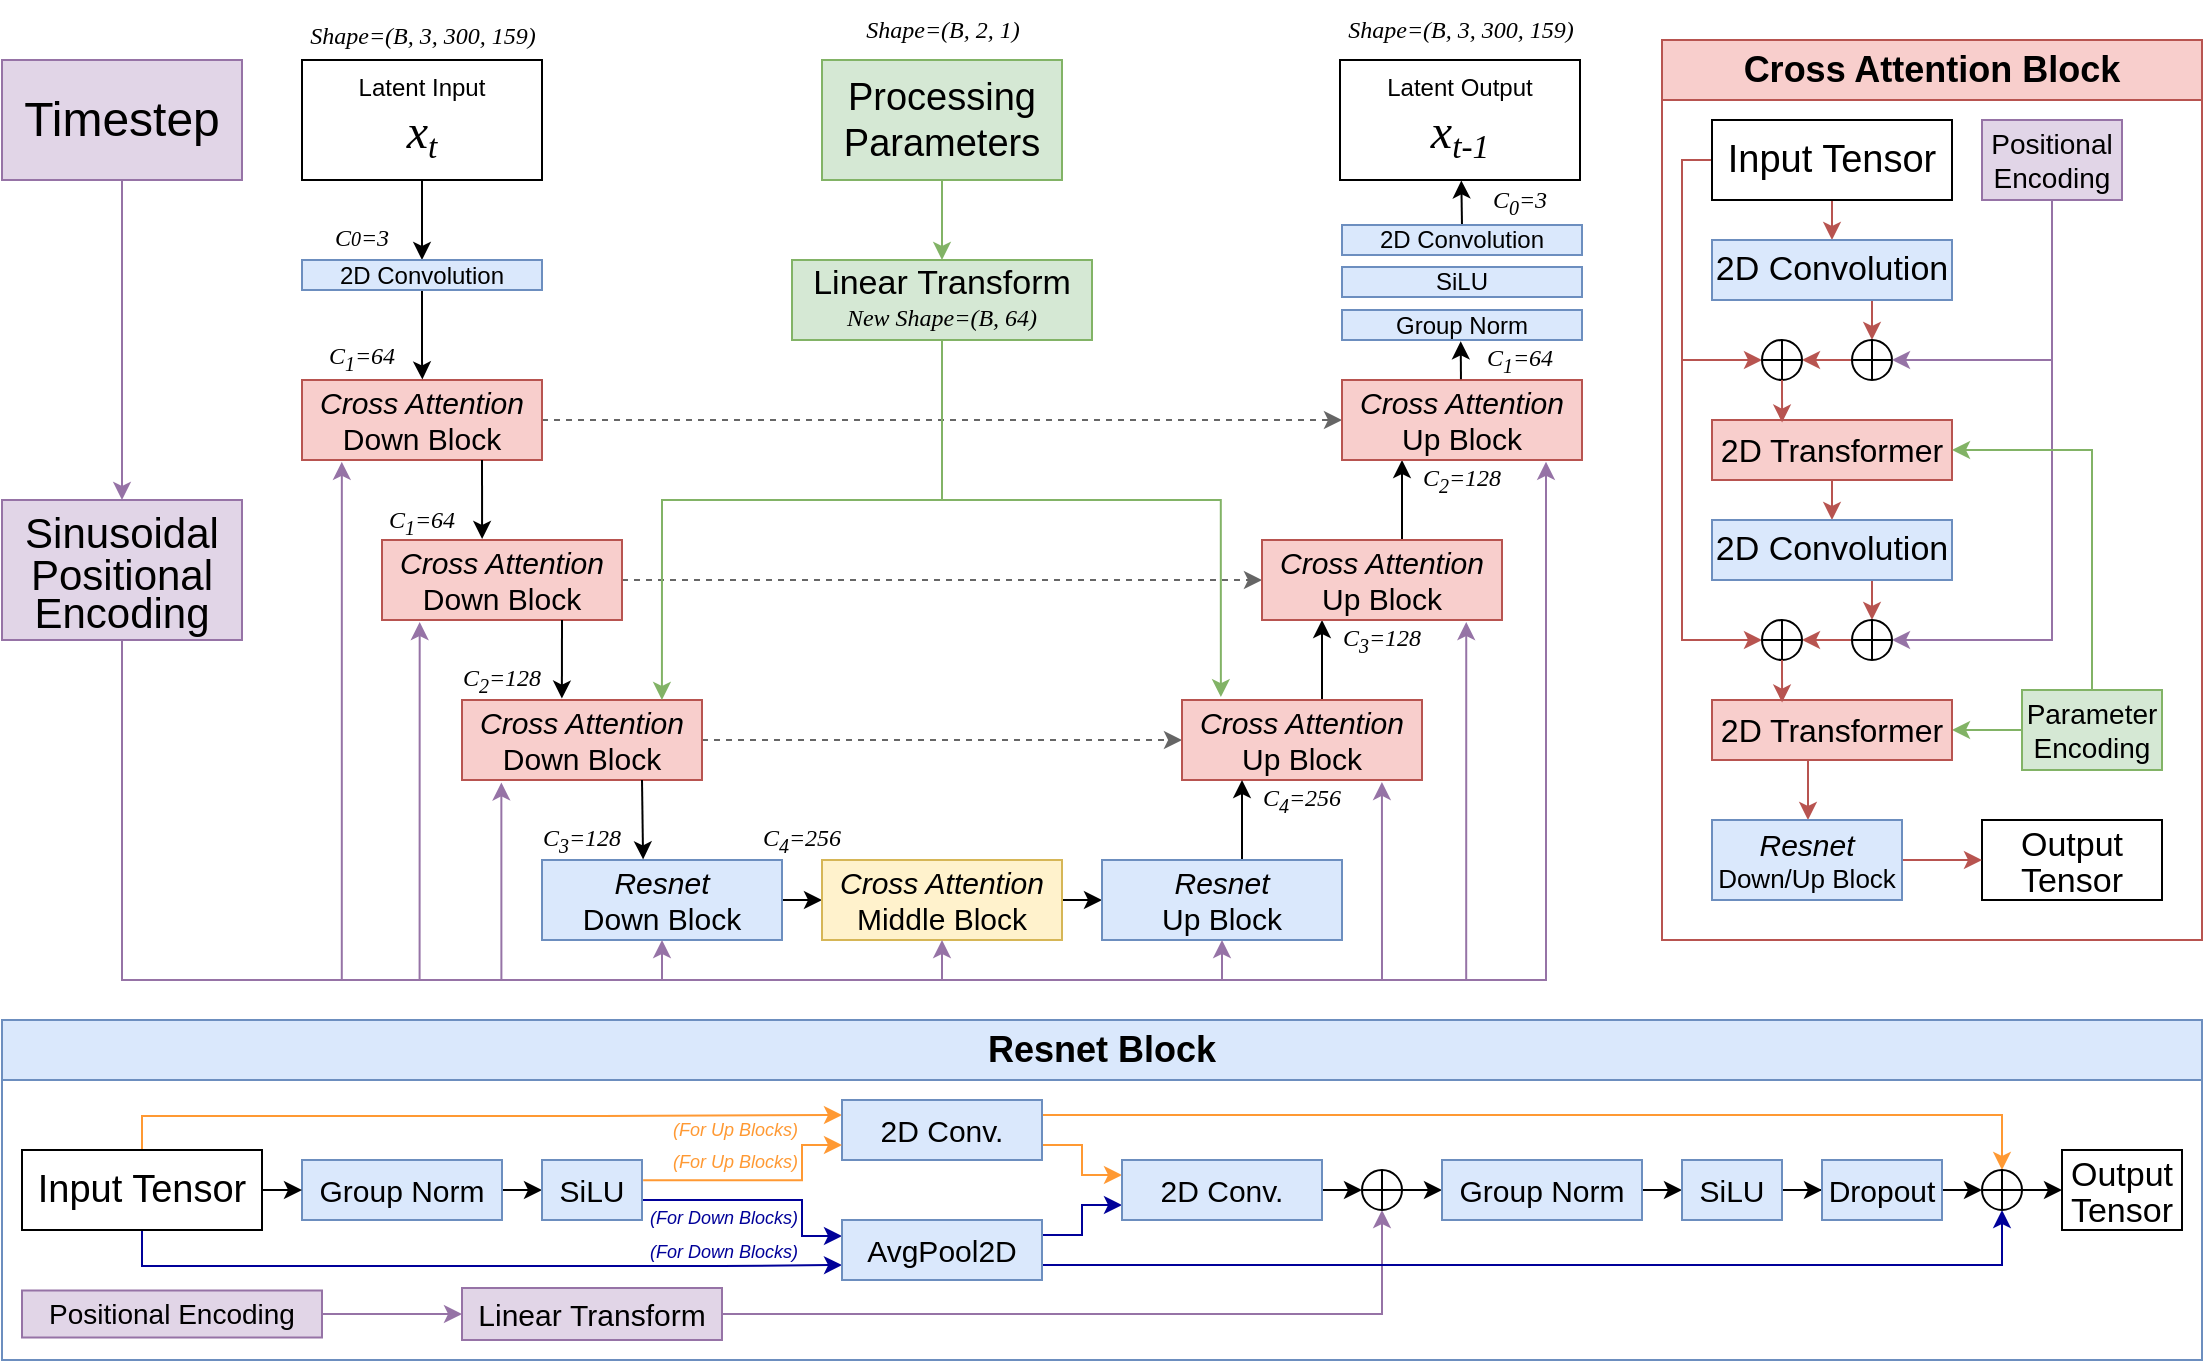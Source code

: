 <mxfile version="24.7.7">
  <diagram name="Page-1" id="F6ROneN29MLaOiMp2rLe">
    <mxGraphModel dx="813" dy="1231" grid="1" gridSize="10" guides="1" tooltips="1" connect="1" arrows="1" fold="1" page="0" pageScale="1" pageWidth="850" pageHeight="1100" math="0" shadow="0">
      <root>
        <mxCell id="0" />
        <mxCell id="1" parent="0" />
        <mxCell id="13BXsFd0YHhBjIUxRNbK-51" style="edgeStyle=orthogonalEdgeStyle;rounded=0;orthogonalLoop=1;jettySize=auto;html=1;exitX=0.5;exitY=1;exitDx=0;exitDy=0;entryX=0.5;entryY=0;entryDx=0;entryDy=0;fillColor=#e1d5e7;strokeColor=#9673a6;" parent="1" source="ZmlC0FR1jS6TGAW2oJym-13" target="13BXsFd0YHhBjIUxRNbK-50" edge="1">
          <mxGeometry relative="1" as="geometry" />
        </mxCell>
        <mxCell id="ZmlC0FR1jS6TGAW2oJym-13" value="&lt;font style=&quot;font-size: 24px;&quot;&gt;Timestep&lt;/font&gt;" style="rounded=0;whiteSpace=wrap;html=1;fillColor=#e1d5e7;strokeColor=#9673a6;" parent="1" vertex="1">
          <mxGeometry x="-150" y="-500" width="120" height="60" as="geometry" />
        </mxCell>
        <mxCell id="oLcVQ7vI1s9lOzuIZ2co-3" style="edgeStyle=orthogonalEdgeStyle;rounded=0;orthogonalLoop=1;jettySize=auto;html=1;exitX=0.5;exitY=1;exitDx=0;exitDy=0;entryX=0.5;entryY=0;entryDx=0;entryDy=0;" parent="1" source="13BXsFd0YHhBjIUxRNbK-4" target="oLcVQ7vI1s9lOzuIZ2co-1" edge="1">
          <mxGeometry relative="1" as="geometry" />
        </mxCell>
        <mxCell id="13BXsFd0YHhBjIUxRNbK-4" value="&lt;div&gt;&lt;font style=&quot;font-size: 12px;&quot;&gt;Latent Input&lt;/font&gt;&lt;/div&gt;&lt;font face=&quot;Times New Roman&quot; style=&quot;&quot;&gt;&lt;span style=&quot;font-size: 24px;&quot;&gt;&lt;i&gt;x&lt;/i&gt;&lt;/span&gt;&lt;span style=&quot;font-style: italic; font-size: 20px;&quot;&gt;&lt;sub&gt;t&lt;/sub&gt;&lt;/span&gt;&lt;/font&gt;" style="rounded=0;whiteSpace=wrap;html=1;" parent="1" vertex="1">
          <mxGeometry y="-500" width="120" height="60" as="geometry" />
        </mxCell>
        <mxCell id="13BXsFd0YHhBjIUxRNbK-8" style="edgeStyle=orthogonalEdgeStyle;rounded=0;orthogonalLoop=1;jettySize=auto;html=1;exitX=0.75;exitY=1;exitDx=0;exitDy=0;entryX=0.25;entryY=0;entryDx=0;entryDy=0;fontStyle=1" parent="1" edge="1">
          <mxGeometry relative="1" as="geometry">
            <mxPoint x="10" y="-360" as="sourcePoint" />
          </mxGeometry>
        </mxCell>
        <mxCell id="13BXsFd0YHhBjIUxRNbK-46" style="edgeStyle=orthogonalEdgeStyle;rounded=0;orthogonalLoop=1;jettySize=auto;html=1;exitX=1;exitY=0.5;exitDx=0;exitDy=0;entryX=0;entryY=0.5;entryDx=0;entryDy=0;fillColor=#f5f5f5;strokeColor=#666666;dashed=1;" parent="1" source="13BXsFd0YHhBjIUxRNbK-9" target="13BXsFd0YHhBjIUxRNbK-26" edge="1">
          <mxGeometry relative="1" as="geometry" />
        </mxCell>
        <mxCell id="13BXsFd0YHhBjIUxRNbK-9" value="&lt;font style=&quot;font-size: 15px;&quot;&gt;&lt;i&gt;Cross Attention&lt;/i&gt; Down Block&lt;/font&gt;" style="rounded=0;whiteSpace=wrap;html=1;fillColor=#f8cecc;strokeColor=#b85450;" parent="1" vertex="1">
          <mxGeometry y="-340" width="120" height="40" as="geometry" />
        </mxCell>
        <mxCell id="13BXsFd0YHhBjIUxRNbK-47" style="edgeStyle=orthogonalEdgeStyle;rounded=0;orthogonalLoop=1;jettySize=auto;html=1;exitX=1;exitY=0.5;exitDx=0;exitDy=0;entryX=0;entryY=0.5;entryDx=0;entryDy=0;fillColor=#f5f5f5;strokeColor=#666666;dashed=1;" parent="1" source="13BXsFd0YHhBjIUxRNbK-13" target="13BXsFd0YHhBjIUxRNbK-23" edge="1">
          <mxGeometry relative="1" as="geometry" />
        </mxCell>
        <mxCell id="13BXsFd0YHhBjIUxRNbK-13" value="&lt;font style=&quot;font-size: 15px;&quot;&gt;&lt;i&gt;Cross Attention&lt;/i&gt; Down Block&lt;/font&gt;" style="rounded=0;whiteSpace=wrap;html=1;fillColor=#f8cecc;strokeColor=#b85450;" parent="1" vertex="1">
          <mxGeometry x="40" y="-260" width="120" height="40" as="geometry" />
        </mxCell>
        <mxCell id="13BXsFd0YHhBjIUxRNbK-48" style="edgeStyle=orthogonalEdgeStyle;rounded=0;orthogonalLoop=1;jettySize=auto;html=1;exitX=1;exitY=0.5;exitDx=0;exitDy=0;entryX=0;entryY=0.5;entryDx=0;entryDy=0;fillColor=#f5f5f5;strokeColor=#666666;dashed=1;" parent="1" source="13BXsFd0YHhBjIUxRNbK-17" target="13BXsFd0YHhBjIUxRNbK-20" edge="1">
          <mxGeometry relative="1" as="geometry" />
        </mxCell>
        <mxCell id="13BXsFd0YHhBjIUxRNbK-17" value="&lt;font style=&quot;font-size: 15px;&quot;&gt;&lt;i&gt;Cross Attention&lt;/i&gt; Down Block&lt;/font&gt;" style="rounded=0;whiteSpace=wrap;html=1;fillColor=#f8cecc;strokeColor=#b85450;" parent="1" vertex="1">
          <mxGeometry x="80" y="-180" width="120" height="40" as="geometry" />
        </mxCell>
        <mxCell id="13BXsFd0YHhBjIUxRNbK-27" style="edgeStyle=orthogonalEdgeStyle;rounded=0;orthogonalLoop=1;jettySize=auto;html=1;exitX=0.75;exitY=0;exitDx=0;exitDy=0;entryX=0.25;entryY=1;entryDx=0;entryDy=0;" parent="1" source="13BXsFd0YHhBjIUxRNbK-20" target="13BXsFd0YHhBjIUxRNbK-23" edge="1">
          <mxGeometry relative="1" as="geometry">
            <Array as="points">
              <mxPoint x="510" y="-180" />
            </Array>
          </mxGeometry>
        </mxCell>
        <mxCell id="13BXsFd0YHhBjIUxRNbK-20" value="&lt;font style=&quot;font-size: 15px;&quot;&gt;&lt;i&gt;Cross Attention&lt;/i&gt; Up Block&lt;/font&gt;" style="rounded=0;whiteSpace=wrap;html=1;fillColor=#f8cecc;strokeColor=#b85450;" parent="1" vertex="1">
          <mxGeometry x="440" y="-180" width="120" height="40" as="geometry" />
        </mxCell>
        <mxCell id="13BXsFd0YHhBjIUxRNbK-28" style="edgeStyle=orthogonalEdgeStyle;rounded=0;orthogonalLoop=1;jettySize=auto;html=1;exitX=0.75;exitY=0;exitDx=0;exitDy=0;entryX=0.25;entryY=1;entryDx=0;entryDy=0;" parent="1" source="13BXsFd0YHhBjIUxRNbK-23" target="13BXsFd0YHhBjIUxRNbK-26" edge="1">
          <mxGeometry relative="1" as="geometry">
            <Array as="points">
              <mxPoint x="550" y="-260" />
            </Array>
          </mxGeometry>
        </mxCell>
        <mxCell id="13BXsFd0YHhBjIUxRNbK-23" value="&lt;font style=&quot;font-size: 15px;&quot;&gt;&lt;i&gt;Cross &lt;font style=&quot;font-size: 15px;&quot;&gt;Attention&lt;/font&gt;&lt;/i&gt; Up Block&lt;/font&gt;" style="rounded=0;whiteSpace=wrap;html=1;fillColor=#f8cecc;strokeColor=#b85450;" parent="1" vertex="1">
          <mxGeometry x="480" y="-260" width="120" height="40" as="geometry" />
        </mxCell>
        <mxCell id="13BXsFd0YHhBjIUxRNbK-26" value="&lt;font style=&quot;font-size: 15px;&quot;&gt;&lt;i&gt;Cross Attention&lt;/i&gt; Up Block&lt;/font&gt;" style="rounded=0;whiteSpace=wrap;html=1;fillColor=#f8cecc;strokeColor=#b85450;" parent="1" vertex="1">
          <mxGeometry x="520" y="-340" width="120" height="40" as="geometry" />
        </mxCell>
        <mxCell id="13BXsFd0YHhBjIUxRNbK-33" style="edgeStyle=orthogonalEdgeStyle;rounded=0;orthogonalLoop=1;jettySize=auto;html=1;exitX=1;exitY=0.5;exitDx=0;exitDy=0;entryX=0;entryY=0.5;entryDx=0;entryDy=0;" parent="1" source="13BXsFd0YHhBjIUxRNbK-29" target="13BXsFd0YHhBjIUxRNbK-32" edge="1">
          <mxGeometry relative="1" as="geometry" />
        </mxCell>
        <mxCell id="13BXsFd0YHhBjIUxRNbK-29" value="&lt;div style=&quot;font-size: 15px;&quot;&gt;&lt;font style=&quot;font-size: 15px;&quot;&gt;&lt;i&gt;Resnet&lt;/i&gt;&lt;/font&gt;&lt;/div&gt;&lt;font style=&quot;font-size: 15px;&quot;&gt;Down Block&lt;/font&gt;" style="rounded=0;whiteSpace=wrap;html=1;fillColor=#dae8fc;strokeColor=#6c8ebf;" parent="1" vertex="1">
          <mxGeometry x="120" y="-100" width="120" height="40" as="geometry" />
        </mxCell>
        <mxCell id="13BXsFd0YHhBjIUxRNbK-36" style="edgeStyle=orthogonalEdgeStyle;rounded=0;orthogonalLoop=1;jettySize=auto;html=1;exitX=1;exitY=0.5;exitDx=0;exitDy=0;entryX=0;entryY=0.5;entryDx=0;entryDy=0;" parent="1" source="13BXsFd0YHhBjIUxRNbK-32" target="13BXsFd0YHhBjIUxRNbK-35" edge="1">
          <mxGeometry relative="1" as="geometry" />
        </mxCell>
        <mxCell id="13BXsFd0YHhBjIUxRNbK-32" value="&lt;div style=&quot;font-size: 15px;&quot;&gt;&lt;font style=&quot;font-size: 15px;&quot;&gt;&lt;i&gt;Cross Attention&lt;/i&gt;&lt;/font&gt;&lt;/div&gt;&lt;font style=&quot;font-size: 15px;&quot;&gt;Middle Block&lt;/font&gt;" style="rounded=0;whiteSpace=wrap;html=1;fillColor=#fff2cc;strokeColor=#d6b656;" parent="1" vertex="1">
          <mxGeometry x="260" y="-100" width="120" height="40" as="geometry" />
        </mxCell>
        <mxCell id="13BXsFd0YHhBjIUxRNbK-37" style="edgeStyle=orthogonalEdgeStyle;rounded=0;orthogonalLoop=1;jettySize=auto;html=1;exitX=0.75;exitY=0;exitDx=0;exitDy=0;entryX=0.25;entryY=1;entryDx=0;entryDy=0;" parent="1" source="13BXsFd0YHhBjIUxRNbK-35" target="13BXsFd0YHhBjIUxRNbK-20" edge="1">
          <mxGeometry relative="1" as="geometry">
            <Array as="points">
              <mxPoint x="470" y="-100" />
            </Array>
          </mxGeometry>
        </mxCell>
        <mxCell id="13BXsFd0YHhBjIUxRNbK-35" value="&lt;div style=&quot;font-size: 15px;&quot;&gt;&lt;font style=&quot;font-size: 15px;&quot;&gt;&lt;i&gt;Resnet&lt;/i&gt;&lt;/font&gt;&lt;/div&gt;&lt;font style=&quot;font-size: 15px;&quot;&gt;Up Block&lt;/font&gt;" style="rounded=0;whiteSpace=wrap;html=1;fillColor=#dae8fc;strokeColor=#6c8ebf;" parent="1" vertex="1">
          <mxGeometry x="400" y="-100" width="120" height="40" as="geometry" />
        </mxCell>
        <mxCell id="13BXsFd0YHhBjIUxRNbK-42" style="edgeStyle=orthogonalEdgeStyle;rounded=0;orthogonalLoop=1;jettySize=auto;html=1;exitX=0.75;exitY=0;exitDx=0;exitDy=0;entryX=0.25;entryY=1;entryDx=0;entryDy=0;" parent="1" edge="1">
          <mxGeometry relative="1" as="geometry">
            <mxPoint x="630.0" y="-360" as="targetPoint" />
          </mxGeometry>
        </mxCell>
        <mxCell id="13BXsFd0YHhBjIUxRNbK-43" value="&lt;div&gt;&lt;font style=&quot;font-size: 12px;&quot;&gt;Latent Output&lt;/font&gt;&lt;/div&gt;&lt;font face=&quot;Times New Roman&quot; style=&quot;&quot;&gt;&lt;span style=&quot;font-size: 24px;&quot;&gt;&lt;i&gt;x&lt;/i&gt;&lt;/span&gt;&lt;span style=&quot;font-style: italic; font-size: 20px;&quot;&gt;&lt;sub&gt;t-1&lt;/sub&gt;&lt;/span&gt;&lt;/font&gt;" style="rounded=0;whiteSpace=wrap;html=1;" parent="1" vertex="1">
          <mxGeometry x="519" y="-500" width="120" height="60" as="geometry" />
        </mxCell>
        <mxCell id="13BXsFd0YHhBjIUxRNbK-60" style="edgeStyle=orthogonalEdgeStyle;rounded=0;orthogonalLoop=1;jettySize=auto;html=1;exitX=0.5;exitY=1;exitDx=0;exitDy=0;entryX=0.5;entryY=1;entryDx=0;entryDy=0;fillColor=#e1d5e7;strokeColor=#9673a6;" parent="1" source="13BXsFd0YHhBjIUxRNbK-50" target="13BXsFd0YHhBjIUxRNbK-29" edge="1">
          <mxGeometry relative="1" as="geometry" />
        </mxCell>
        <mxCell id="13BXsFd0YHhBjIUxRNbK-62" style="edgeStyle=orthogonalEdgeStyle;rounded=0;orthogonalLoop=1;jettySize=auto;html=1;exitX=0.5;exitY=1;exitDx=0;exitDy=0;entryX=0.5;entryY=1;entryDx=0;entryDy=0;fillColor=#e1d5e7;strokeColor=#9673a6;" parent="1" source="13BXsFd0YHhBjIUxRNbK-50" target="13BXsFd0YHhBjIUxRNbK-32" edge="1">
          <mxGeometry relative="1" as="geometry" />
        </mxCell>
        <mxCell id="13BXsFd0YHhBjIUxRNbK-50" value="&lt;font style=&quot;font-size: 21px;&quot;&gt;Sinusoidal&lt;/font&gt;&lt;div style=&quot;font-size: 21px; line-height: 90%;&quot;&gt;&lt;font style=&quot;font-size: 21px;&quot;&gt;Positional&lt;/font&gt;&lt;/div&gt;&lt;div style=&quot;font-size: 21px; line-height: 90%;&quot;&gt;&lt;font style=&quot;font-size: 21px;&quot;&gt;Encoding&lt;/font&gt;&lt;/div&gt;" style="rounded=0;whiteSpace=wrap;html=1;fillColor=#e1d5e7;strokeColor=#9673a6;" parent="1" vertex="1">
          <mxGeometry x="-150" y="-280" width="120" height="70" as="geometry" />
        </mxCell>
        <mxCell id="13BXsFd0YHhBjIUxRNbK-58" style="edgeStyle=orthogonalEdgeStyle;rounded=0;orthogonalLoop=1;jettySize=auto;html=1;exitX=0.5;exitY=1;exitDx=0;exitDy=0;fillColor=#e1d5e7;strokeColor=#9673a6;entryX=0.166;entryY=1.023;entryDx=0;entryDy=0;entryPerimeter=0;" parent="1" source="13BXsFd0YHhBjIUxRNbK-50" target="13BXsFd0YHhBjIUxRNbK-9" edge="1">
          <mxGeometry relative="1" as="geometry">
            <Array as="points">
              <mxPoint x="-90" y="-40" />
              <mxPoint x="20" y="-40" />
            </Array>
            <mxPoint x="20" y="-290" as="targetPoint" />
          </mxGeometry>
        </mxCell>
        <mxCell id="13BXsFd0YHhBjIUxRNbK-59" style="edgeStyle=orthogonalEdgeStyle;rounded=0;orthogonalLoop=1;jettySize=auto;html=1;exitX=0.5;exitY=1;exitDx=0;exitDy=0;entryX=0.157;entryY=1.026;entryDx=0;entryDy=0;entryPerimeter=0;fillColor=#e1d5e7;strokeColor=#9673a6;" parent="1" source="13BXsFd0YHhBjIUxRNbK-50" target="13BXsFd0YHhBjIUxRNbK-13" edge="1">
          <mxGeometry relative="1" as="geometry">
            <Array as="points">
              <mxPoint x="-90" y="-40" />
              <mxPoint x="59" y="-40" />
            </Array>
          </mxGeometry>
        </mxCell>
        <mxCell id="13BXsFd0YHhBjIUxRNbK-61" style="edgeStyle=orthogonalEdgeStyle;rounded=0;orthogonalLoop=1;jettySize=auto;html=1;exitX=0.5;exitY=1;exitDx=0;exitDy=0;entryX=0.164;entryY=1.03;entryDx=0;entryDy=0;entryPerimeter=0;fillColor=#e1d5e7;strokeColor=#9673a6;" parent="1" source="13BXsFd0YHhBjIUxRNbK-50" target="13BXsFd0YHhBjIUxRNbK-17" edge="1">
          <mxGeometry relative="1" as="geometry">
            <Array as="points">
              <mxPoint x="-90" y="-40" />
              <mxPoint x="100" y="-40" />
            </Array>
          </mxGeometry>
        </mxCell>
        <mxCell id="13BXsFd0YHhBjIUxRNbK-63" style="edgeStyle=orthogonalEdgeStyle;rounded=0;orthogonalLoop=1;jettySize=auto;html=1;exitX=0.5;exitY=1;exitDx=0;exitDy=0;entryX=0.5;entryY=1;entryDx=0;entryDy=0;fillColor=#e1d5e7;strokeColor=#9673a6;" parent="1" source="13BXsFd0YHhBjIUxRNbK-50" target="13BXsFd0YHhBjIUxRNbK-35" edge="1">
          <mxGeometry relative="1" as="geometry">
            <Array as="points">
              <mxPoint x="-90" y="-40" />
              <mxPoint x="460" y="-40" />
            </Array>
          </mxGeometry>
        </mxCell>
        <mxCell id="13BXsFd0YHhBjIUxRNbK-64" style="edgeStyle=orthogonalEdgeStyle;rounded=0;orthogonalLoop=1;jettySize=auto;html=1;exitX=0.5;exitY=1;exitDx=0;exitDy=0;entryX=0.833;entryY=1.024;entryDx=0;entryDy=0;entryPerimeter=0;fillColor=#e1d5e7;strokeColor=#9673a6;" parent="1" source="13BXsFd0YHhBjIUxRNbK-50" target="13BXsFd0YHhBjIUxRNbK-20" edge="1">
          <mxGeometry relative="1" as="geometry">
            <Array as="points">
              <mxPoint x="-90" y="-40" />
              <mxPoint x="540" y="-40" />
            </Array>
          </mxGeometry>
        </mxCell>
        <mxCell id="13BXsFd0YHhBjIUxRNbK-65" style="edgeStyle=orthogonalEdgeStyle;rounded=0;orthogonalLoop=1;jettySize=auto;html=1;exitX=0.5;exitY=1;exitDx=0;exitDy=0;entryX=0.851;entryY=1.025;entryDx=0;entryDy=0;entryPerimeter=0;fillColor=#e1d5e7;strokeColor=#9673a6;" parent="1" source="13BXsFd0YHhBjIUxRNbK-50" target="13BXsFd0YHhBjIUxRNbK-23" edge="1">
          <mxGeometry relative="1" as="geometry">
            <Array as="points">
              <mxPoint x="-90" y="-40" />
              <mxPoint x="582" y="-40" />
            </Array>
          </mxGeometry>
        </mxCell>
        <mxCell id="13BXsFd0YHhBjIUxRNbK-66" style="edgeStyle=orthogonalEdgeStyle;rounded=0;orthogonalLoop=1;jettySize=auto;html=1;exitX=0.5;exitY=1;exitDx=0;exitDy=0;entryX=0.85;entryY=1.022;entryDx=0;entryDy=0;entryPerimeter=0;fillColor=#e1d5e7;strokeColor=#9673a6;" parent="1" source="13BXsFd0YHhBjIUxRNbK-50" target="13BXsFd0YHhBjIUxRNbK-26" edge="1">
          <mxGeometry relative="1" as="geometry">
            <Array as="points">
              <mxPoint x="-90" y="-40" />
              <mxPoint x="622" y="-40" />
            </Array>
          </mxGeometry>
        </mxCell>
        <mxCell id="KAt6Ccv-T031N1p47GYT-3" style="edgeStyle=orthogonalEdgeStyle;rounded=0;orthogonalLoop=1;jettySize=auto;html=1;exitX=0.5;exitY=1;exitDx=0;exitDy=0;entryX=0.5;entryY=0;entryDx=0;entryDy=0;fillColor=#d5e8d4;strokeColor=#82b366;" parent="1" source="13BXsFd0YHhBjIUxRNbK-83" target="13BXsFd0YHhBjIUxRNbK-84" edge="1">
          <mxGeometry relative="1" as="geometry" />
        </mxCell>
        <mxCell id="13BXsFd0YHhBjIUxRNbK-83" value="&lt;font style=&quot;font-size: 19px;&quot;&gt;Processing&lt;/font&gt;&lt;div style=&quot;font-size: 19px;&quot;&gt;&lt;font style=&quot;font-size: 19px;&quot;&gt;Parameters&lt;/font&gt;&lt;/div&gt;" style="rounded=0;whiteSpace=wrap;html=1;fillColor=#d5e8d4;strokeColor=#82b366;" parent="1" vertex="1">
          <mxGeometry x="260" y="-500" width="120" height="60" as="geometry" />
        </mxCell>
        <mxCell id="13BXsFd0YHhBjIUxRNbK-84" value="&lt;div style=&quot;font-size: 17px; line-height: 90%;&quot;&gt;&lt;font style=&quot;font-size: 17px;&quot;&gt;Linear&amp;nbsp;&lt;/font&gt;&lt;span style=&quot;background-color: initial;&quot;&gt;Transform&lt;/span&gt;&lt;/div&gt;&lt;div style=&quot;font-size: 17px; line-height: 90%;&quot;&gt;&lt;i style=&quot;font-size: 12px; text-wrap: nowrap;&quot;&gt;&lt;font face=&quot;Times New Roman&quot;&gt;New Shape=(B, 64)&lt;/font&gt;&lt;/i&gt;&lt;span style=&quot;background-color: initial;&quot;&gt;&lt;br&gt;&lt;/span&gt;&lt;/div&gt;" style="rounded=0;whiteSpace=wrap;html=1;fillColor=#d5e8d4;strokeColor=#82b366;" parent="1" vertex="1">
          <mxGeometry x="245" y="-400" width="150" height="40" as="geometry" />
        </mxCell>
        <mxCell id="13BXsFd0YHhBjIUxRNbK-86" style="edgeStyle=orthogonalEdgeStyle;rounded=0;orthogonalLoop=1;jettySize=auto;html=1;exitX=0.5;exitY=1;exitDx=0;exitDy=0;entryX=0.162;entryY=-0.036;entryDx=0;entryDy=0;entryPerimeter=0;fillColor=#d5e8d4;strokeColor=#82b366;" parent="1" source="13BXsFd0YHhBjIUxRNbK-84" target="13BXsFd0YHhBjIUxRNbK-20" edge="1">
          <mxGeometry relative="1" as="geometry">
            <Array as="points">
              <mxPoint x="320" y="-280" />
              <mxPoint x="459" y="-280" />
            </Array>
          </mxGeometry>
        </mxCell>
        <mxCell id="13BXsFd0YHhBjIUxRNbK-87" style="edgeStyle=orthogonalEdgeStyle;rounded=0;orthogonalLoop=1;jettySize=auto;html=1;exitX=0.5;exitY=1;exitDx=0;exitDy=0;entryX=0.833;entryY=0;entryDx=0;entryDy=0;entryPerimeter=0;fillColor=#d5e8d4;strokeColor=#82b366;" parent="1" source="13BXsFd0YHhBjIUxRNbK-84" target="13BXsFd0YHhBjIUxRNbK-17" edge="1">
          <mxGeometry relative="1" as="geometry">
            <Array as="points">
              <mxPoint x="320" y="-280" />
              <mxPoint x="180" y="-280" />
            </Array>
          </mxGeometry>
        </mxCell>
        <mxCell id="13BXsFd0YHhBjIUxRNbK-89" value="&lt;font style=&quot;font-size: 18px;&quot;&gt;Cross Attention Block&lt;/font&gt;" style="swimlane;whiteSpace=wrap;html=1;fillColor=#f8cecc;strokeColor=#b85450;startSize=30;" parent="1" vertex="1">
          <mxGeometry x="680" y="-510" width="270" height="450" as="geometry" />
        </mxCell>
        <mxCell id="13BXsFd0YHhBjIUxRNbK-103" style="edgeStyle=orthogonalEdgeStyle;rounded=0;orthogonalLoop=1;jettySize=auto;html=1;exitX=0.5;exitY=1;exitDx=0;exitDy=0;entryX=0.5;entryY=0;entryDx=0;entryDy=0;fillColor=#f8cecc;strokeColor=#b85450;" parent="13BXsFd0YHhBjIUxRNbK-89" source="13BXsFd0YHhBjIUxRNbK-90" target="13BXsFd0YHhBjIUxRNbK-93" edge="1">
          <mxGeometry relative="1" as="geometry" />
        </mxCell>
        <mxCell id="13BXsFd0YHhBjIUxRNbK-115" style="edgeStyle=orthogonalEdgeStyle;rounded=0;orthogonalLoop=1;jettySize=auto;html=1;exitX=0;exitY=0.5;exitDx=0;exitDy=0;entryX=0;entryY=0.5;entryDx=0;entryDy=0;fillColor=#f8cecc;strokeColor=#b85450;" parent="13BXsFd0YHhBjIUxRNbK-89" source="13BXsFd0YHhBjIUxRNbK-90" target="13BXsFd0YHhBjIUxRNbK-110" edge="1">
          <mxGeometry relative="1" as="geometry">
            <Array as="points">
              <mxPoint x="10" y="60" />
              <mxPoint x="10" y="160" />
            </Array>
          </mxGeometry>
        </mxCell>
        <mxCell id="13BXsFd0YHhBjIUxRNbK-142" style="edgeStyle=orthogonalEdgeStyle;rounded=0;orthogonalLoop=1;jettySize=auto;html=1;exitX=0;exitY=0.5;exitDx=0;exitDy=0;entryX=0;entryY=0.5;entryDx=0;entryDy=0;fillColor=#f8cecc;strokeColor=#b85450;" parent="13BXsFd0YHhBjIUxRNbK-89" source="13BXsFd0YHhBjIUxRNbK-90" target="13BXsFd0YHhBjIUxRNbK-136" edge="1">
          <mxGeometry relative="1" as="geometry">
            <Array as="points">
              <mxPoint x="10" y="60" />
              <mxPoint x="10" y="300" />
            </Array>
          </mxGeometry>
        </mxCell>
        <mxCell id="13BXsFd0YHhBjIUxRNbK-90" value="&lt;font style=&quot;font-size: 19px;&quot;&gt;Input Tensor&lt;/font&gt;" style="rounded=0;whiteSpace=wrap;html=1;" parent="13BXsFd0YHhBjIUxRNbK-89" vertex="1">
          <mxGeometry x="25" y="40" width="120" height="40" as="geometry" />
        </mxCell>
        <mxCell id="13BXsFd0YHhBjIUxRNbK-104" style="edgeStyle=orthogonalEdgeStyle;rounded=0;orthogonalLoop=1;jettySize=auto;html=1;exitX=0.5;exitY=1;exitDx=0;exitDy=0;entryX=0.5;entryY=0;entryDx=0;entryDy=0;fillColor=#f8cecc;strokeColor=#b85450;" parent="13BXsFd0YHhBjIUxRNbK-89" source="13BXsFd0YHhBjIUxRNbK-93" target="13BXsFd0YHhBjIUxRNbK-97" edge="1">
          <mxGeometry relative="1" as="geometry" />
        </mxCell>
        <mxCell id="13BXsFd0YHhBjIUxRNbK-93" value="&lt;font style=&quot;font-size: 17px;&quot;&gt;2D Convolution&lt;/font&gt;" style="rounded=0;whiteSpace=wrap;html=1;fillColor=#dae8fc;strokeColor=#6c8ebf;" parent="13BXsFd0YHhBjIUxRNbK-89" vertex="1">
          <mxGeometry x="25" y="100" width="120" height="30" as="geometry" />
        </mxCell>
        <mxCell id="13BXsFd0YHhBjIUxRNbK-138" style="edgeStyle=orthogonalEdgeStyle;rounded=0;orthogonalLoop=1;jettySize=auto;html=1;exitX=0.5;exitY=1;exitDx=0;exitDy=0;entryX=0.5;entryY=0;entryDx=0;entryDy=0;fillColor=#f8cecc;strokeColor=#b85450;" parent="13BXsFd0YHhBjIUxRNbK-89" source="13BXsFd0YHhBjIUxRNbK-94" target="13BXsFd0YHhBjIUxRNbK-132" edge="1">
          <mxGeometry relative="1" as="geometry" />
        </mxCell>
        <mxCell id="13BXsFd0YHhBjIUxRNbK-94" value="&lt;font style=&quot;font-size: 16px;&quot;&gt;2D Transformer&lt;/font&gt;" style="rounded=0;whiteSpace=wrap;html=1;fillColor=#f8cecc;strokeColor=#b85450;" parent="13BXsFd0YHhBjIUxRNbK-89" vertex="1">
          <mxGeometry x="25" y="190" width="120" height="30" as="geometry" />
        </mxCell>
        <mxCell id="13BXsFd0YHhBjIUxRNbK-117" style="edgeStyle=orthogonalEdgeStyle;rounded=0;orthogonalLoop=1;jettySize=auto;html=1;exitX=0;exitY=0.5;exitDx=0;exitDy=0;entryX=1;entryY=0.5;entryDx=0;entryDy=0;fillColor=#f8cecc;strokeColor=#b85450;" parent="13BXsFd0YHhBjIUxRNbK-89" source="13BXsFd0YHhBjIUxRNbK-97" target="13BXsFd0YHhBjIUxRNbK-110" edge="1">
          <mxGeometry relative="1" as="geometry" />
        </mxCell>
        <mxCell id="13BXsFd0YHhBjIUxRNbK-97" value="" style="shape=orEllipse;perimeter=ellipsePerimeter;whiteSpace=wrap;html=1;backgroundOutline=1;" parent="13BXsFd0YHhBjIUxRNbK-89" vertex="1">
          <mxGeometry x="95" y="150" width="20" height="20" as="geometry" />
        </mxCell>
        <mxCell id="13BXsFd0YHhBjIUxRNbK-101" style="edgeStyle=orthogonalEdgeStyle;rounded=0;orthogonalLoop=1;jettySize=auto;html=1;exitX=0.5;exitY=1;exitDx=0;exitDy=0;entryX=1;entryY=0.5;entryDx=0;entryDy=0;fillColor=#e1d5e7;strokeColor=#9673a6;" parent="13BXsFd0YHhBjIUxRNbK-89" source="13BXsFd0YHhBjIUxRNbK-98" target="13BXsFd0YHhBjIUxRNbK-97" edge="1">
          <mxGeometry relative="1" as="geometry" />
        </mxCell>
        <mxCell id="13BXsFd0YHhBjIUxRNbK-139" style="edgeStyle=orthogonalEdgeStyle;rounded=0;orthogonalLoop=1;jettySize=auto;html=1;exitX=0.5;exitY=1;exitDx=0;exitDy=0;entryX=1;entryY=0.5;entryDx=0;entryDy=0;fillColor=#e1d5e7;strokeColor=#9673a6;" parent="13BXsFd0YHhBjIUxRNbK-89" source="13BXsFd0YHhBjIUxRNbK-98" target="13BXsFd0YHhBjIUxRNbK-135" edge="1">
          <mxGeometry relative="1" as="geometry" />
        </mxCell>
        <mxCell id="13BXsFd0YHhBjIUxRNbK-98" value="&lt;font style=&quot;font-size: 14px;&quot;&gt;Positional Encoding&lt;/font&gt;" style="rounded=0;whiteSpace=wrap;html=1;fillColor=#e1d5e7;strokeColor=#9673a6;" parent="13BXsFd0YHhBjIUxRNbK-89" vertex="1">
          <mxGeometry x="160" y="40" width="70" height="40" as="geometry" />
        </mxCell>
        <mxCell id="-kDFh1Iqd7QiOOdyhErm-1" style="edgeStyle=orthogonalEdgeStyle;rounded=0;orthogonalLoop=1;jettySize=auto;html=1;exitX=0;exitY=0.5;exitDx=0;exitDy=0;entryX=1;entryY=0.5;entryDx=0;entryDy=0;fillColor=#d5e8d4;strokeColor=#82b366;" parent="13BXsFd0YHhBjIUxRNbK-89" source="13BXsFd0YHhBjIUxRNbK-107" target="13BXsFd0YHhBjIUxRNbK-133" edge="1">
          <mxGeometry relative="1" as="geometry" />
        </mxCell>
        <mxCell id="-kDFh1Iqd7QiOOdyhErm-2" style="edgeStyle=orthogonalEdgeStyle;rounded=0;orthogonalLoop=1;jettySize=auto;html=1;exitX=0.5;exitY=0;exitDx=0;exitDy=0;entryX=1;entryY=0.5;entryDx=0;entryDy=0;fillColor=#d5e8d4;strokeColor=#82b366;" parent="13BXsFd0YHhBjIUxRNbK-89" source="13BXsFd0YHhBjIUxRNbK-107" target="13BXsFd0YHhBjIUxRNbK-94" edge="1">
          <mxGeometry relative="1" as="geometry" />
        </mxCell>
        <mxCell id="13BXsFd0YHhBjIUxRNbK-107" value="&lt;font style=&quot;font-size: 14px;&quot;&gt;Parameter Encoding&lt;/font&gt;" style="rounded=0;whiteSpace=wrap;html=1;fillColor=#d5e8d4;strokeColor=#82b366;" parent="13BXsFd0YHhBjIUxRNbK-89" vertex="1">
          <mxGeometry x="180" y="325" width="70" height="40" as="geometry" />
        </mxCell>
        <mxCell id="13BXsFd0YHhBjIUxRNbK-110" value="" style="shape=orEllipse;perimeter=ellipsePerimeter;whiteSpace=wrap;html=1;backgroundOutline=1;" parent="13BXsFd0YHhBjIUxRNbK-89" vertex="1">
          <mxGeometry x="50" y="150" width="20" height="20" as="geometry" />
        </mxCell>
        <mxCell id="13BXsFd0YHhBjIUxRNbK-118" style="edgeStyle=orthogonalEdgeStyle;rounded=0;orthogonalLoop=1;jettySize=auto;html=1;exitX=0.5;exitY=1;exitDx=0;exitDy=0;entryX=0.292;entryY=0.042;entryDx=0;entryDy=0;entryPerimeter=0;fillColor=#f8cecc;strokeColor=#b85450;" parent="13BXsFd0YHhBjIUxRNbK-89" source="13BXsFd0YHhBjIUxRNbK-110" target="13BXsFd0YHhBjIUxRNbK-94" edge="1">
          <mxGeometry relative="1" as="geometry" />
        </mxCell>
        <mxCell id="13BXsFd0YHhBjIUxRNbK-131" style="edgeStyle=orthogonalEdgeStyle;rounded=0;orthogonalLoop=1;jettySize=auto;html=1;exitX=0.5;exitY=1;exitDx=0;exitDy=0;entryX=0.5;entryY=0;entryDx=0;entryDy=0;fillColor=#f8cecc;strokeColor=#b85450;" parent="13BXsFd0YHhBjIUxRNbK-89" source="13BXsFd0YHhBjIUxRNbK-132" target="13BXsFd0YHhBjIUxRNbK-135" edge="1">
          <mxGeometry relative="1" as="geometry" />
        </mxCell>
        <mxCell id="13BXsFd0YHhBjIUxRNbK-132" value="&lt;font style=&quot;font-size: 17px;&quot;&gt;2D Convolution&lt;/font&gt;" style="rounded=0;whiteSpace=wrap;html=1;fillColor=#dae8fc;strokeColor=#6c8ebf;" parent="13BXsFd0YHhBjIUxRNbK-89" vertex="1">
          <mxGeometry x="25" y="240" width="120" height="30" as="geometry" />
        </mxCell>
        <mxCell id="13BXsFd0YHhBjIUxRNbK-147" style="edgeStyle=orthogonalEdgeStyle;rounded=0;orthogonalLoop=1;jettySize=auto;html=1;exitX=0.25;exitY=1;exitDx=0;exitDy=0;fillColor=#f8cecc;strokeColor=#b85450;" parent="13BXsFd0YHhBjIUxRNbK-89" source="13BXsFd0YHhBjIUxRNbK-133" target="13BXsFd0YHhBjIUxRNbK-145" edge="1">
          <mxGeometry relative="1" as="geometry">
            <Array as="points">
              <mxPoint x="73" y="360" />
            </Array>
          </mxGeometry>
        </mxCell>
        <mxCell id="13BXsFd0YHhBjIUxRNbK-133" value="&lt;font style=&quot;font-size: 16px;&quot;&gt;2D Transformer&lt;/font&gt;" style="rounded=0;whiteSpace=wrap;html=1;fillColor=#f8cecc;strokeColor=#b85450;" parent="13BXsFd0YHhBjIUxRNbK-89" vertex="1">
          <mxGeometry x="25" y="330" width="120" height="30" as="geometry" />
        </mxCell>
        <mxCell id="13BXsFd0YHhBjIUxRNbK-134" style="edgeStyle=orthogonalEdgeStyle;rounded=0;orthogonalLoop=1;jettySize=auto;html=1;exitX=0;exitY=0.5;exitDx=0;exitDy=0;entryX=1;entryY=0.5;entryDx=0;entryDy=0;fillColor=#f8cecc;strokeColor=#b85450;" parent="13BXsFd0YHhBjIUxRNbK-89" source="13BXsFd0YHhBjIUxRNbK-135" target="13BXsFd0YHhBjIUxRNbK-136" edge="1">
          <mxGeometry relative="1" as="geometry" />
        </mxCell>
        <mxCell id="13BXsFd0YHhBjIUxRNbK-135" value="" style="shape=orEllipse;perimeter=ellipsePerimeter;whiteSpace=wrap;html=1;backgroundOutline=1;" parent="13BXsFd0YHhBjIUxRNbK-89" vertex="1">
          <mxGeometry x="95" y="290" width="20" height="20" as="geometry" />
        </mxCell>
        <mxCell id="13BXsFd0YHhBjIUxRNbK-136" value="" style="shape=orEllipse;perimeter=ellipsePerimeter;whiteSpace=wrap;html=1;backgroundOutline=1;" parent="13BXsFd0YHhBjIUxRNbK-89" vertex="1">
          <mxGeometry x="50" y="290" width="20" height="20" as="geometry" />
        </mxCell>
        <mxCell id="13BXsFd0YHhBjIUxRNbK-137" style="edgeStyle=orthogonalEdgeStyle;rounded=0;orthogonalLoop=1;jettySize=auto;html=1;exitX=0.5;exitY=1;exitDx=0;exitDy=0;entryX=0.292;entryY=0.042;entryDx=0;entryDy=0;entryPerimeter=0;fillColor=#f8cecc;strokeColor=#b85450;" parent="13BXsFd0YHhBjIUxRNbK-89" source="13BXsFd0YHhBjIUxRNbK-136" target="13BXsFd0YHhBjIUxRNbK-133" edge="1">
          <mxGeometry relative="1" as="geometry" />
        </mxCell>
        <mxCell id="13BXsFd0YHhBjIUxRNbK-144" value="&lt;font style=&quot;font-size: 17px;&quot;&gt;Output&lt;/font&gt;&lt;div style=&quot;font-size: 17px; line-height: 90%;&quot;&gt;&lt;font style=&quot;font-size: 17px;&quot;&gt;Tensor&lt;/font&gt;&lt;/div&gt;" style="rounded=0;whiteSpace=wrap;html=1;" parent="13BXsFd0YHhBjIUxRNbK-89" vertex="1">
          <mxGeometry x="160" y="390" width="90" height="40" as="geometry" />
        </mxCell>
        <mxCell id="13BXsFd0YHhBjIUxRNbK-148" style="edgeStyle=orthogonalEdgeStyle;rounded=0;orthogonalLoop=1;jettySize=auto;html=1;exitX=1;exitY=0.5;exitDx=0;exitDy=0;entryX=0;entryY=0.5;entryDx=0;entryDy=0;fillColor=#f8cecc;strokeColor=#b85450;" parent="13BXsFd0YHhBjIUxRNbK-89" source="13BXsFd0YHhBjIUxRNbK-145" target="13BXsFd0YHhBjIUxRNbK-144" edge="1">
          <mxGeometry relative="1" as="geometry" />
        </mxCell>
        <mxCell id="13BXsFd0YHhBjIUxRNbK-145" value="&lt;div style=&quot;font-size: 15px;&quot;&gt;&lt;font style=&quot;font-size: 15px;&quot;&gt;&lt;i style=&quot;&quot;&gt;Resnet&lt;/i&gt;&lt;/font&gt;&lt;/div&gt;&lt;font style=&quot;font-size: 13px;&quot;&gt;Down/Up Block&lt;/font&gt;" style="rounded=0;whiteSpace=wrap;html=1;fillColor=#dae8fc;strokeColor=#6c8ebf;" parent="13BXsFd0YHhBjIUxRNbK-89" vertex="1">
          <mxGeometry x="25" y="390" width="95" height="40" as="geometry" />
        </mxCell>
        <mxCell id="KAt6Ccv-T031N1p47GYT-5" style="edgeStyle=orthogonalEdgeStyle;rounded=0;orthogonalLoop=1;jettySize=auto;html=1;exitX=0.75;exitY=1;exitDx=0;exitDy=0;entryX=0.999;entryY=0.81;entryDx=0;entryDy=0;entryPerimeter=0;" parent="1" source="13BXsFd0YHhBjIUxRNbK-13" target="KAt6Ccv-T031N1p47GYT-9" edge="1">
          <mxGeometry relative="1" as="geometry" />
        </mxCell>
        <mxCell id="KAt6Ccv-T031N1p47GYT-6" style="edgeStyle=orthogonalEdgeStyle;rounded=0;orthogonalLoop=1;jettySize=auto;html=1;exitX=0.75;exitY=1;exitDx=0;exitDy=0;entryX=1.009;entryY=0.823;entryDx=0;entryDy=0;entryPerimeter=0;" parent="1" source="13BXsFd0YHhBjIUxRNbK-17" target="KAt6Ccv-T031N1p47GYT-10" edge="1">
          <mxGeometry relative="1" as="geometry" />
        </mxCell>
        <mxCell id="KAt6Ccv-T031N1p47GYT-7" style="edgeStyle=orthogonalEdgeStyle;rounded=0;orthogonalLoop=1;jettySize=auto;html=1;exitX=0.75;exitY=1;exitDx=0;exitDy=0;entryX=1.001;entryY=0.782;entryDx=0;entryDy=0;entryPerimeter=0;" parent="1" source="13BXsFd0YHhBjIUxRNbK-9" target="KAt6Ccv-T031N1p47GYT-8" edge="1">
          <mxGeometry relative="1" as="geometry" />
        </mxCell>
        <mxCell id="KAt6Ccv-T031N1p47GYT-8" value="&lt;font face=&quot;Times New Roman&quot;&gt;&lt;i&gt;C&lt;sub&gt;1&lt;/sub&gt;=64&lt;/i&gt;&lt;/font&gt;" style="text;html=1;align=center;verticalAlign=middle;whiteSpace=wrap;rounded=0;" parent="1" vertex="1">
          <mxGeometry x="30" y="-284" width="60" height="30" as="geometry" />
        </mxCell>
        <mxCell id="KAt6Ccv-T031N1p47GYT-9" value="&lt;font face=&quot;Times New Roman&quot;&gt;&lt;i&gt;C&lt;sub&gt;2&lt;/sub&gt;=128&lt;/i&gt;&lt;/font&gt;" style="text;html=1;align=center;verticalAlign=middle;whiteSpace=wrap;rounded=0;" parent="1" vertex="1">
          <mxGeometry x="70" y="-205" width="60" height="30" as="geometry" />
        </mxCell>
        <mxCell id="KAt6Ccv-T031N1p47GYT-10" value="&lt;font face=&quot;Times New Roman&quot;&gt;&lt;i&gt;C&lt;sub&gt;3&lt;/sub&gt;=128&lt;/i&gt;&lt;/font&gt;" style="text;html=1;align=center;verticalAlign=middle;whiteSpace=wrap;rounded=0;" parent="1" vertex="1">
          <mxGeometry x="110" y="-125" width="60" height="30" as="geometry" />
        </mxCell>
        <mxCell id="KAt6Ccv-T031N1p47GYT-11" value="&lt;font face=&quot;Times New Roman&quot;&gt;&lt;i&gt;C&lt;sub&gt;4&lt;/sub&gt;=256&lt;/i&gt;&lt;/font&gt;" style="text;html=1;align=center;verticalAlign=middle;whiteSpace=wrap;rounded=0;" parent="1" vertex="1">
          <mxGeometry x="220" y="-125" width="60" height="30" as="geometry" />
        </mxCell>
        <mxCell id="KAt6Ccv-T031N1p47GYT-13" value="&lt;font face=&quot;Times New Roman&quot;&gt;&lt;i&gt;C&lt;sub&gt;4&lt;/sub&gt;=256&lt;/i&gt;&lt;/font&gt;" style="text;html=1;align=center;verticalAlign=middle;whiteSpace=wrap;rounded=0;" parent="1" vertex="1">
          <mxGeometry x="470" y="-145" width="60" height="30" as="geometry" />
        </mxCell>
        <mxCell id="KAt6Ccv-T031N1p47GYT-14" value="&lt;font face=&quot;Times New Roman&quot;&gt;&lt;i&gt;C&lt;sub&gt;3&lt;/sub&gt;=128&lt;/i&gt;&lt;/font&gt;" style="text;html=1;align=center;verticalAlign=middle;whiteSpace=wrap;rounded=0;" parent="1" vertex="1">
          <mxGeometry x="510" y="-225" width="60" height="30" as="geometry" />
        </mxCell>
        <mxCell id="KAt6Ccv-T031N1p47GYT-15" value="&lt;font face=&quot;Times New Roman&quot;&gt;&lt;i&gt;C&lt;sub&gt;2&lt;/sub&gt;=128&lt;/i&gt;&lt;/font&gt;" style="text;html=1;align=center;verticalAlign=middle;whiteSpace=wrap;rounded=0;" parent="1" vertex="1">
          <mxGeometry x="550" y="-305" width="60" height="30" as="geometry" />
        </mxCell>
        <mxCell id="KAt6Ccv-T031N1p47GYT-17" value="&lt;font face=&quot;Times New Roman&quot;&gt;&lt;i&gt;C&lt;sub&gt;1&lt;/sub&gt;=64&lt;/i&gt;&lt;/font&gt;" style="text;html=1;align=center;verticalAlign=middle;whiteSpace=wrap;rounded=0;" parent="1" vertex="1">
          <mxGeometry x="579" y="-365" width="60" height="30" as="geometry" />
        </mxCell>
        <mxCell id="KAt6Ccv-T031N1p47GYT-18" value="Group Norm" style="rounded=0;whiteSpace=wrap;html=1;fillColor=#dae8fc;strokeColor=#6c8ebf;" parent="1" vertex="1">
          <mxGeometry x="520" y="-375" width="120" height="15" as="geometry" />
        </mxCell>
        <mxCell id="KAt6Ccv-T031N1p47GYT-19" value="SiLU" style="rounded=0;whiteSpace=wrap;html=1;fillColor=#dae8fc;strokeColor=#6c8ebf;" parent="1" vertex="1">
          <mxGeometry x="520" y="-396.5" width="120" height="15" as="geometry" />
        </mxCell>
        <mxCell id="KAt6Ccv-T031N1p47GYT-25" style="edgeStyle=orthogonalEdgeStyle;rounded=0;orthogonalLoop=1;jettySize=auto;html=1;exitX=0.5;exitY=0;exitDx=0;exitDy=0;entryX=0.011;entryY=0.157;entryDx=0;entryDy=0;entryPerimeter=0;" parent="1" source="KAt6Ccv-T031N1p47GYT-20" target="KAt6Ccv-T031N1p47GYT-27" edge="1">
          <mxGeometry relative="1" as="geometry" />
        </mxCell>
        <mxCell id="KAt6Ccv-T031N1p47GYT-20" value="2D Convolution" style="rounded=0;whiteSpace=wrap;html=1;fillColor=#dae8fc;strokeColor=#6c8ebf;" parent="1" vertex="1">
          <mxGeometry x="520" y="-417.5" width="120" height="15" as="geometry" />
        </mxCell>
        <mxCell id="KAt6Ccv-T031N1p47GYT-24" style="edgeStyle=orthogonalEdgeStyle;rounded=0;orthogonalLoop=1;jettySize=auto;html=1;exitX=0.008;exitY=0.82;exitDx=0;exitDy=0;entryX=0.006;entryY=0.188;entryDx=0;entryDy=0;exitPerimeter=0;entryPerimeter=0;" parent="1" source="KAt6Ccv-T031N1p47GYT-17" target="KAt6Ccv-T031N1p47GYT-17" edge="1">
          <mxGeometry relative="1" as="geometry" />
        </mxCell>
        <mxCell id="KAt6Ccv-T031N1p47GYT-27" value="&lt;font face=&quot;Times New Roman&quot;&gt;&lt;i&gt;C&lt;sub&gt;0&lt;/sub&gt;=3&lt;/i&gt;&lt;/font&gt;" style="text;html=1;align=center;verticalAlign=middle;whiteSpace=wrap;rounded=0;" parent="1" vertex="1">
          <mxGeometry x="579" y="-444.5" width="60" height="30" as="geometry" />
        </mxCell>
        <mxCell id="KAt6Ccv-T031N1p47GYT-29" value="&lt;i&gt;&lt;font face=&quot;Times New Roman&quot;&gt;Shape=(B, 3, 300, 159)&lt;/font&gt;&lt;/i&gt;" style="text;html=1;align=center;verticalAlign=middle;resizable=0;points=[];autosize=1;strokeColor=none;fillColor=none;" parent="1" vertex="1">
          <mxGeometry x="-10" y="-527" width="140" height="30" as="geometry" />
        </mxCell>
        <mxCell id="KAt6Ccv-T031N1p47GYT-30" value="&lt;i&gt;&lt;font face=&quot;Times New Roman&quot;&gt;Shape=(B, 3, 300, 159)&lt;/font&gt;&lt;/i&gt;" style="text;html=1;align=center;verticalAlign=middle;resizable=0;points=[];autosize=1;strokeColor=none;fillColor=none;" parent="1" vertex="1">
          <mxGeometry x="509" y="-530" width="140" height="30" as="geometry" />
        </mxCell>
        <mxCell id="KAt6Ccv-T031N1p47GYT-31" value="&lt;i&gt;&lt;font face=&quot;Times New Roman&quot;&gt;Shape=(B, 2, 1)&lt;/font&gt;&lt;/i&gt;" style="text;html=1;align=center;verticalAlign=middle;resizable=0;points=[];autosize=1;strokeColor=none;fillColor=none;" parent="1" vertex="1">
          <mxGeometry x="270" y="-530" width="100" height="30" as="geometry" />
        </mxCell>
        <mxCell id="KAt6Ccv-T031N1p47GYT-32" value="&lt;font style=&quot;font-size: 18px;&quot;&gt;Resnet Block&lt;/font&gt;" style="swimlane;whiteSpace=wrap;html=1;fillColor=#dae8fc;strokeColor=#6c8ebf;startSize=30;" parent="1" vertex="1">
          <mxGeometry x="-150" y="-20" width="1100" height="170" as="geometry" />
        </mxCell>
        <mxCell id="oLcVQ7vI1s9lOzuIZ2co-11" style="edgeStyle=orthogonalEdgeStyle;rounded=0;orthogonalLoop=1;jettySize=auto;html=1;exitX=1;exitY=0.5;exitDx=0;exitDy=0;entryX=0;entryY=0.5;entryDx=0;entryDy=0;" parent="KAt6Ccv-T031N1p47GYT-32" source="oLcVQ7vI1s9lOzuIZ2co-7" edge="1">
          <mxGeometry relative="1" as="geometry">
            <mxPoint x="270" y="85" as="targetPoint" />
          </mxGeometry>
        </mxCell>
        <mxCell id="oLcVQ7vI1s9lOzuIZ2co-7" value="&lt;font style=&quot;font-size: 15px;&quot;&gt;Group Norm&lt;/font&gt;" style="rounded=0;whiteSpace=wrap;html=1;fillColor=#dae8fc;strokeColor=#6c8ebf;" parent="KAt6Ccv-T031N1p47GYT-32" vertex="1">
          <mxGeometry x="150" y="70" width="100" height="30" as="geometry" />
        </mxCell>
        <mxCell id="CXSNCPHZ9At9cNckzIAX-13" style="edgeStyle=orthogonalEdgeStyle;rounded=0;orthogonalLoop=1;jettySize=auto;html=1;exitX=1;exitY=0.5;exitDx=0;exitDy=0;fillColor=#e1d5e7;strokeColor=#9673a6;" parent="KAt6Ccv-T031N1p47GYT-32" source="oLcVQ7vI1s9lOzuIZ2co-13" target="CXSNCPHZ9At9cNckzIAX-12" edge="1">
          <mxGeometry relative="1" as="geometry" />
        </mxCell>
        <mxCell id="oLcVQ7vI1s9lOzuIZ2co-13" value="&lt;div style=&quot;font-size: 15px;&quot;&gt;&lt;font style=&quot;font-size: 15px;&quot;&gt;Linear&amp;nbsp;&lt;/font&gt;&lt;span style=&quot;background-color: initial;&quot;&gt;Transform&lt;/span&gt;&lt;/div&gt;" style="rounded=0;whiteSpace=wrap;html=1;fillColor=#e1d5e7;strokeColor=#9673a6;" parent="KAt6Ccv-T031N1p47GYT-32" vertex="1">
          <mxGeometry x="230" y="134" width="130" height="26" as="geometry" />
        </mxCell>
        <mxCell id="oLcVQ7vI1s9lOzuIZ2co-17" style="edgeStyle=orthogonalEdgeStyle;rounded=0;orthogonalLoop=1;jettySize=auto;html=1;exitX=1;exitY=0.5;exitDx=0;exitDy=0;entryX=0;entryY=0.5;entryDx=0;entryDy=0;" parent="KAt6Ccv-T031N1p47GYT-32" source="oLcVQ7vI1s9lOzuIZ2co-16" target="oLcVQ7vI1s9lOzuIZ2co-7" edge="1">
          <mxGeometry relative="1" as="geometry" />
        </mxCell>
        <mxCell id="CXSNCPHZ9At9cNckzIAX-2" style="edgeStyle=orthogonalEdgeStyle;rounded=0;orthogonalLoop=1;jettySize=auto;html=1;exitX=0.5;exitY=1;exitDx=0;exitDy=0;entryX=0;entryY=0.75;entryDx=0;entryDy=0;strokeColor=#000099;" parent="KAt6Ccv-T031N1p47GYT-32" source="oLcVQ7vI1s9lOzuIZ2co-16" target="oLcVQ7vI1s9lOzuIZ2co-24" edge="1">
          <mxGeometry relative="1" as="geometry">
            <Array as="points">
              <mxPoint x="70" y="123" />
              <mxPoint x="360" y="123" />
            </Array>
          </mxGeometry>
        </mxCell>
        <mxCell id="CXSNCPHZ9At9cNckzIAX-9" style="edgeStyle=orthogonalEdgeStyle;rounded=0;orthogonalLoop=1;jettySize=auto;html=1;exitX=0.5;exitY=0;exitDx=0;exitDy=0;entryX=0;entryY=0.25;entryDx=0;entryDy=0;fillColor=#ffe6cc;strokeColor=#FF9933;" parent="KAt6Ccv-T031N1p47GYT-32" source="oLcVQ7vI1s9lOzuIZ2co-16" target="oLcVQ7vI1s9lOzuIZ2co-22" edge="1">
          <mxGeometry relative="1" as="geometry">
            <Array as="points">
              <mxPoint x="70" y="48" />
              <mxPoint x="300" y="48" />
            </Array>
          </mxGeometry>
        </mxCell>
        <mxCell id="oLcVQ7vI1s9lOzuIZ2co-16" value="&lt;font style=&quot;font-size: 19px;&quot;&gt;Input Tensor&lt;/font&gt;" style="rounded=0;whiteSpace=wrap;html=1;" parent="KAt6Ccv-T031N1p47GYT-32" vertex="1">
          <mxGeometry x="10" y="65" width="120" height="40" as="geometry" />
        </mxCell>
        <mxCell id="oLcVQ7vI1s9lOzuIZ2co-20" style="edgeStyle=orthogonalEdgeStyle;rounded=0;orthogonalLoop=1;jettySize=auto;html=1;exitX=1;exitY=0.5;exitDx=0;exitDy=0;entryX=0;entryY=0.5;entryDx=0;entryDy=0;fillColor=#e1d5e7;strokeColor=#9673a6;" parent="KAt6Ccv-T031N1p47GYT-32" source="oLcVQ7vI1s9lOzuIZ2co-19" target="oLcVQ7vI1s9lOzuIZ2co-13" edge="1">
          <mxGeometry relative="1" as="geometry" />
        </mxCell>
        <mxCell id="oLcVQ7vI1s9lOzuIZ2co-19" value="&lt;font style=&quot;font-size: 14px;&quot;&gt;Positional Encoding&lt;/font&gt;" style="rounded=0;whiteSpace=wrap;html=1;fillColor=#e1d5e7;strokeColor=#9673a6;" parent="KAt6Ccv-T031N1p47GYT-32" vertex="1">
          <mxGeometry x="10" y="135.25" width="150" height="23.5" as="geometry" />
        </mxCell>
        <mxCell id="oLcVQ7vI1s9lOzuIZ2co-30" style="edgeStyle=orthogonalEdgeStyle;rounded=0;orthogonalLoop=1;jettySize=auto;html=1;exitX=1;exitY=0.75;exitDx=0;exitDy=0;entryX=0;entryY=0.25;entryDx=0;entryDy=0;strokeColor=#000099;" parent="KAt6Ccv-T031N1p47GYT-32" target="oLcVQ7vI1s9lOzuIZ2co-24" edge="1">
          <mxGeometry relative="1" as="geometry">
            <Array as="points">
              <mxPoint x="320" y="90" />
              <mxPoint x="400" y="90" />
              <mxPoint x="400" y="108" />
              <mxPoint x="420" y="108" />
            </Array>
            <mxPoint x="320" y="92.5" as="sourcePoint" />
          </mxGeometry>
        </mxCell>
        <mxCell id="CXSNCPHZ9At9cNckzIAX-5" style="edgeStyle=orthogonalEdgeStyle;rounded=0;orthogonalLoop=1;jettySize=auto;html=1;exitX=1;exitY=0.25;exitDx=0;exitDy=0;entryX=0.5;entryY=0;entryDx=0;entryDy=0;fillColor=#ffe6cc;strokeColor=#FF9933;" parent="KAt6Ccv-T031N1p47GYT-32" source="oLcVQ7vI1s9lOzuIZ2co-22" target="CXSNCPHZ9At9cNckzIAX-18" edge="1">
          <mxGeometry relative="1" as="geometry">
            <mxPoint x="540" y="52.4" as="targetPoint" />
          </mxGeometry>
        </mxCell>
        <mxCell id="CXSNCPHZ9At9cNckzIAX-6" style="edgeStyle=orthogonalEdgeStyle;rounded=0;orthogonalLoop=1;jettySize=auto;html=1;exitX=1;exitY=0.75;exitDx=0;exitDy=0;entryX=0;entryY=0.25;entryDx=0;entryDy=0;strokeColor=#FF9933;" parent="KAt6Ccv-T031N1p47GYT-32" source="oLcVQ7vI1s9lOzuIZ2co-22" target="CXSNCPHZ9At9cNckzIAX-11" edge="1">
          <mxGeometry relative="1" as="geometry">
            <mxPoint x="540" y="67.6" as="targetPoint" />
          </mxGeometry>
        </mxCell>
        <mxCell id="oLcVQ7vI1s9lOzuIZ2co-22" value="&lt;span style=&quot;font-size: 15px;&quot;&gt;2D Conv.&lt;/span&gt;" style="rounded=0;whiteSpace=wrap;html=1;fillColor=#dae8fc;strokeColor=#6c8ebf;" parent="KAt6Ccv-T031N1p47GYT-32" vertex="1">
          <mxGeometry x="420" y="40" width="100" height="30" as="geometry" />
        </mxCell>
        <mxCell id="oLcVQ7vI1s9lOzuIZ2co-23" value="&lt;span style=&quot;font-size: 15px;&quot;&gt;SiLU&lt;/span&gt;" style="rounded=0;whiteSpace=wrap;html=1;fillColor=#dae8fc;strokeColor=#6c8ebf;" parent="KAt6Ccv-T031N1p47GYT-32" vertex="1">
          <mxGeometry x="270" y="70" width="50" height="30" as="geometry" />
        </mxCell>
        <mxCell id="CXSNCPHZ9At9cNckzIAX-3" style="edgeStyle=orthogonalEdgeStyle;rounded=0;orthogonalLoop=1;jettySize=auto;html=1;exitX=1;exitY=0.25;exitDx=0;exitDy=0;entryX=0;entryY=0.75;entryDx=0;entryDy=0;strokeColor=#000099;" parent="KAt6Ccv-T031N1p47GYT-32" source="oLcVQ7vI1s9lOzuIZ2co-24" target="CXSNCPHZ9At9cNckzIAX-11" edge="1">
          <mxGeometry relative="1" as="geometry">
            <mxPoint x="540" y="107.6" as="targetPoint" />
          </mxGeometry>
        </mxCell>
        <mxCell id="CXSNCPHZ9At9cNckzIAX-4" style="edgeStyle=orthogonalEdgeStyle;rounded=0;orthogonalLoop=1;jettySize=auto;html=1;exitX=1;exitY=0.75;exitDx=0;exitDy=0;entryX=0.5;entryY=1;entryDx=0;entryDy=0;strokeColor=#000099;" parent="KAt6Ccv-T031N1p47GYT-32" source="oLcVQ7vI1s9lOzuIZ2co-24" target="CXSNCPHZ9At9cNckzIAX-18" edge="1">
          <mxGeometry relative="1" as="geometry">
            <mxPoint x="540" y="122.4" as="targetPoint" />
          </mxGeometry>
        </mxCell>
        <mxCell id="oLcVQ7vI1s9lOzuIZ2co-24" value="&lt;span style=&quot;font-size: 15px;&quot;&gt;AvgPool2D&lt;/span&gt;" style="rounded=0;whiteSpace=wrap;html=1;fillColor=#dae8fc;strokeColor=#6c8ebf;" parent="KAt6Ccv-T031N1p47GYT-32" vertex="1">
          <mxGeometry x="420" y="100" width="100" height="30" as="geometry" />
        </mxCell>
        <mxCell id="CXSNCPHZ9At9cNckzIAX-10" style="edgeStyle=orthogonalEdgeStyle;rounded=0;orthogonalLoop=1;jettySize=auto;html=1;exitX=0.007;exitY=0.838;exitDx=0;exitDy=0;entryX=0;entryY=0.75;entryDx=0;entryDy=0;fillColor=#ffe6cc;strokeColor=#FF9933;exitPerimeter=0;" parent="KAt6Ccv-T031N1p47GYT-32" source="oLcVQ7vI1s9lOzuIZ2co-27" target="oLcVQ7vI1s9lOzuIZ2co-22" edge="1">
          <mxGeometry relative="1" as="geometry">
            <Array as="points">
              <mxPoint x="400" y="80" />
              <mxPoint x="400" y="62" />
            </Array>
          </mxGeometry>
        </mxCell>
        <mxCell id="oLcVQ7vI1s9lOzuIZ2co-27" value="&lt;i style=&quot;&quot;&gt;&lt;font color=&quot;#ff9933&quot; style=&quot;font-size: 9px;&quot;&gt;(For Up Blocks)&lt;/font&gt;&lt;/i&gt;" style="text;html=1;align=right;verticalAlign=middle;whiteSpace=wrap;rounded=0;" parent="KAt6Ccv-T031N1p47GYT-32" vertex="1">
          <mxGeometry x="320" y="55" width="80" height="30" as="geometry" />
        </mxCell>
        <mxCell id="oLcVQ7vI1s9lOzuIZ2co-28" value="&lt;i&gt;&lt;font color=&quot;#000099&quot; style=&quot;font-size: 9px;&quot;&gt;(For Down Blocks)&lt;/font&gt;&lt;/i&gt;" style="text;html=1;align=right;verticalAlign=middle;whiteSpace=wrap;rounded=0;strokeColor=none;" parent="KAt6Ccv-T031N1p47GYT-32" vertex="1">
          <mxGeometry x="320" y="83" width="80" height="29" as="geometry" />
        </mxCell>
        <mxCell id="CXSNCPHZ9At9cNckzIAX-14" style="edgeStyle=orthogonalEdgeStyle;rounded=0;orthogonalLoop=1;jettySize=auto;html=1;exitX=1;exitY=0.5;exitDx=0;exitDy=0;entryX=0;entryY=0.5;entryDx=0;entryDy=0;" parent="KAt6Ccv-T031N1p47GYT-32" source="CXSNCPHZ9At9cNckzIAX-11" target="CXSNCPHZ9At9cNckzIAX-12" edge="1">
          <mxGeometry relative="1" as="geometry" />
        </mxCell>
        <mxCell id="CXSNCPHZ9At9cNckzIAX-11" value="&lt;span style=&quot;font-size: 15px;&quot;&gt;2D Conv.&lt;/span&gt;" style="rounded=0;whiteSpace=wrap;html=1;fillColor=#dae8fc;strokeColor=#6c8ebf;" parent="KAt6Ccv-T031N1p47GYT-32" vertex="1">
          <mxGeometry x="560" y="70" width="100" height="30" as="geometry" />
        </mxCell>
        <mxCell id="CXSNCPHZ9At9cNckzIAX-16" style="edgeStyle=orthogonalEdgeStyle;rounded=0;orthogonalLoop=1;jettySize=auto;html=1;exitX=1;exitY=0.5;exitDx=0;exitDy=0;entryX=0;entryY=0.5;entryDx=0;entryDy=0;" parent="KAt6Ccv-T031N1p47GYT-32" source="CXSNCPHZ9At9cNckzIAX-12" target="CXSNCPHZ9At9cNckzIAX-15" edge="1">
          <mxGeometry relative="1" as="geometry" />
        </mxCell>
        <mxCell id="CXSNCPHZ9At9cNckzIAX-12" value="" style="shape=orEllipse;perimeter=ellipsePerimeter;whiteSpace=wrap;html=1;backgroundOutline=1;" parent="KAt6Ccv-T031N1p47GYT-32" vertex="1">
          <mxGeometry x="680" y="75" width="20" height="20" as="geometry" />
        </mxCell>
        <mxCell id="CXSNCPHZ9At9cNckzIAX-22" style="edgeStyle=orthogonalEdgeStyle;rounded=0;orthogonalLoop=1;jettySize=auto;html=1;exitX=1;exitY=0.5;exitDx=0;exitDy=0;entryX=0;entryY=0.5;entryDx=0;entryDy=0;" parent="KAt6Ccv-T031N1p47GYT-32" source="CXSNCPHZ9At9cNckzIAX-15" target="CXSNCPHZ9At9cNckzIAX-20" edge="1">
          <mxGeometry relative="1" as="geometry" />
        </mxCell>
        <mxCell id="CXSNCPHZ9At9cNckzIAX-15" value="&lt;font style=&quot;font-size: 15px;&quot;&gt;Group Norm&lt;/font&gt;" style="rounded=0;whiteSpace=wrap;html=1;fillColor=#dae8fc;strokeColor=#6c8ebf;" parent="KAt6Ccv-T031N1p47GYT-32" vertex="1">
          <mxGeometry x="720" y="70" width="100" height="30" as="geometry" />
        </mxCell>
        <mxCell id="CXSNCPHZ9At9cNckzIAX-27" style="edgeStyle=orthogonalEdgeStyle;rounded=0;orthogonalLoop=1;jettySize=auto;html=1;exitX=1;exitY=0.5;exitDx=0;exitDy=0;entryX=0;entryY=0.5;entryDx=0;entryDy=0;" parent="KAt6Ccv-T031N1p47GYT-32" source="CXSNCPHZ9At9cNckzIAX-18" target="CXSNCPHZ9At9cNckzIAX-25" edge="1">
          <mxGeometry relative="1" as="geometry" />
        </mxCell>
        <mxCell id="CXSNCPHZ9At9cNckzIAX-18" value="" style="shape=orEllipse;perimeter=ellipsePerimeter;whiteSpace=wrap;html=1;backgroundOutline=1;" parent="KAt6Ccv-T031N1p47GYT-32" vertex="1">
          <mxGeometry x="990" y="75" width="20" height="20" as="geometry" />
        </mxCell>
        <mxCell id="CXSNCPHZ9At9cNckzIAX-23" value="" style="edgeStyle=orthogonalEdgeStyle;rounded=0;orthogonalLoop=1;jettySize=auto;html=1;" parent="KAt6Ccv-T031N1p47GYT-32" source="CXSNCPHZ9At9cNckzIAX-20" target="CXSNCPHZ9At9cNckzIAX-21" edge="1">
          <mxGeometry relative="1" as="geometry" />
        </mxCell>
        <mxCell id="CXSNCPHZ9At9cNckzIAX-20" value="&lt;span style=&quot;font-size: 15px;&quot;&gt;SiLU&lt;/span&gt;" style="rounded=0;whiteSpace=wrap;html=1;fillColor=#dae8fc;strokeColor=#6c8ebf;" parent="KAt6Ccv-T031N1p47GYT-32" vertex="1">
          <mxGeometry x="840" y="70" width="50" height="30" as="geometry" />
        </mxCell>
        <mxCell id="CXSNCPHZ9At9cNckzIAX-24" style="edgeStyle=orthogonalEdgeStyle;rounded=0;orthogonalLoop=1;jettySize=auto;html=1;exitX=1;exitY=0.5;exitDx=0;exitDy=0;entryX=0;entryY=0.5;entryDx=0;entryDy=0;" parent="KAt6Ccv-T031N1p47GYT-32" source="CXSNCPHZ9At9cNckzIAX-21" target="CXSNCPHZ9At9cNckzIAX-18" edge="1">
          <mxGeometry relative="1" as="geometry" />
        </mxCell>
        <mxCell id="CXSNCPHZ9At9cNckzIAX-21" value="&lt;span style=&quot;font-size: 15px;&quot;&gt;Dropout&lt;/span&gt;" style="rounded=0;whiteSpace=wrap;html=1;fillColor=#dae8fc;strokeColor=#6c8ebf;" parent="KAt6Ccv-T031N1p47GYT-32" vertex="1">
          <mxGeometry x="910" y="70" width="60" height="30" as="geometry" />
        </mxCell>
        <mxCell id="CXSNCPHZ9At9cNckzIAX-25" value="&lt;font style=&quot;font-size: 17px;&quot;&gt;Output&lt;/font&gt;&lt;div style=&quot;font-size: 17px; line-height: 90%;&quot;&gt;&lt;font style=&quot;font-size: 17px;&quot;&gt;Tensor&lt;/font&gt;&lt;/div&gt;" style="rounded=0;whiteSpace=wrap;html=1;" parent="KAt6Ccv-T031N1p47GYT-32" vertex="1">
          <mxGeometry x="1030" y="65" width="60" height="40" as="geometry" />
        </mxCell>
        <mxCell id="hGZ_ZeAhgNER2ulVkCIH-3" value="&lt;i style=&quot;&quot;&gt;&lt;font color=&quot;#ff9933&quot; style=&quot;font-size: 9px;&quot;&gt;(For Up Blocks)&lt;/font&gt;&lt;/i&gt;" style="text;html=1;align=right;verticalAlign=middle;whiteSpace=wrap;rounded=0;" parent="KAt6Ccv-T031N1p47GYT-32" vertex="1">
          <mxGeometry x="320" y="39" width="80" height="30" as="geometry" />
        </mxCell>
        <mxCell id="hGZ_ZeAhgNER2ulVkCIH-4" value="&lt;i&gt;&lt;font color=&quot;#000099&quot; style=&quot;font-size: 9px;&quot;&gt;(For Down Blocks)&lt;/font&gt;&lt;/i&gt;" style="text;html=1;align=right;verticalAlign=middle;whiteSpace=wrap;rounded=0;strokeColor=none;" parent="KAt6Ccv-T031N1p47GYT-32" vertex="1">
          <mxGeometry x="320" y="100" width="80" height="29" as="geometry" />
        </mxCell>
        <mxCell id="oLcVQ7vI1s9lOzuIZ2co-4" style="edgeStyle=orthogonalEdgeStyle;rounded=0;orthogonalLoop=1;jettySize=auto;html=1;exitX=0.5;exitY=1;exitDx=0;exitDy=0;entryX=1.003;entryY=0.874;entryDx=0;entryDy=0;entryPerimeter=0;" parent="1" source="oLcVQ7vI1s9lOzuIZ2co-1" target="oLcVQ7vI1s9lOzuIZ2co-5" edge="1">
          <mxGeometry relative="1" as="geometry">
            <mxPoint x="60" y="-344" as="targetPoint" />
            <Array as="points">
              <mxPoint x="60" y="-350" />
              <mxPoint x="60" y="-350" />
            </Array>
          </mxGeometry>
        </mxCell>
        <mxCell id="oLcVQ7vI1s9lOzuIZ2co-1" value="2D Convolution" style="rounded=0;whiteSpace=wrap;html=1;fillColor=#dae8fc;strokeColor=#6c8ebf;" parent="1" vertex="1">
          <mxGeometry y="-400" width="120" height="15" as="geometry" />
        </mxCell>
        <mxCell id="oLcVQ7vI1s9lOzuIZ2co-5" value="&lt;font face=&quot;Times New Roman&quot;&gt;&lt;i&gt;C&lt;sub&gt;1&lt;/sub&gt;=64&lt;/i&gt;&lt;/font&gt;" style="text;html=1;align=center;verticalAlign=middle;whiteSpace=wrap;rounded=0;" parent="1" vertex="1">
          <mxGeometry y="-366.5" width="60" height="30" as="geometry" />
        </mxCell>
        <mxCell id="oLcVQ7vI1s9lOzuIZ2co-6" value="&lt;font face=&quot;Times New Roman&quot;&gt;&lt;i&gt;C&lt;span style=&quot;font-size: 10px;&quot;&gt;0&lt;/span&gt;=3&lt;/i&gt;&lt;/font&gt;" style="text;html=1;align=center;verticalAlign=middle;whiteSpace=wrap;rounded=0;" parent="1" vertex="1">
          <mxGeometry y="-426.5" width="60" height="30" as="geometry" />
        </mxCell>
      </root>
    </mxGraphModel>
  </diagram>
</mxfile>
